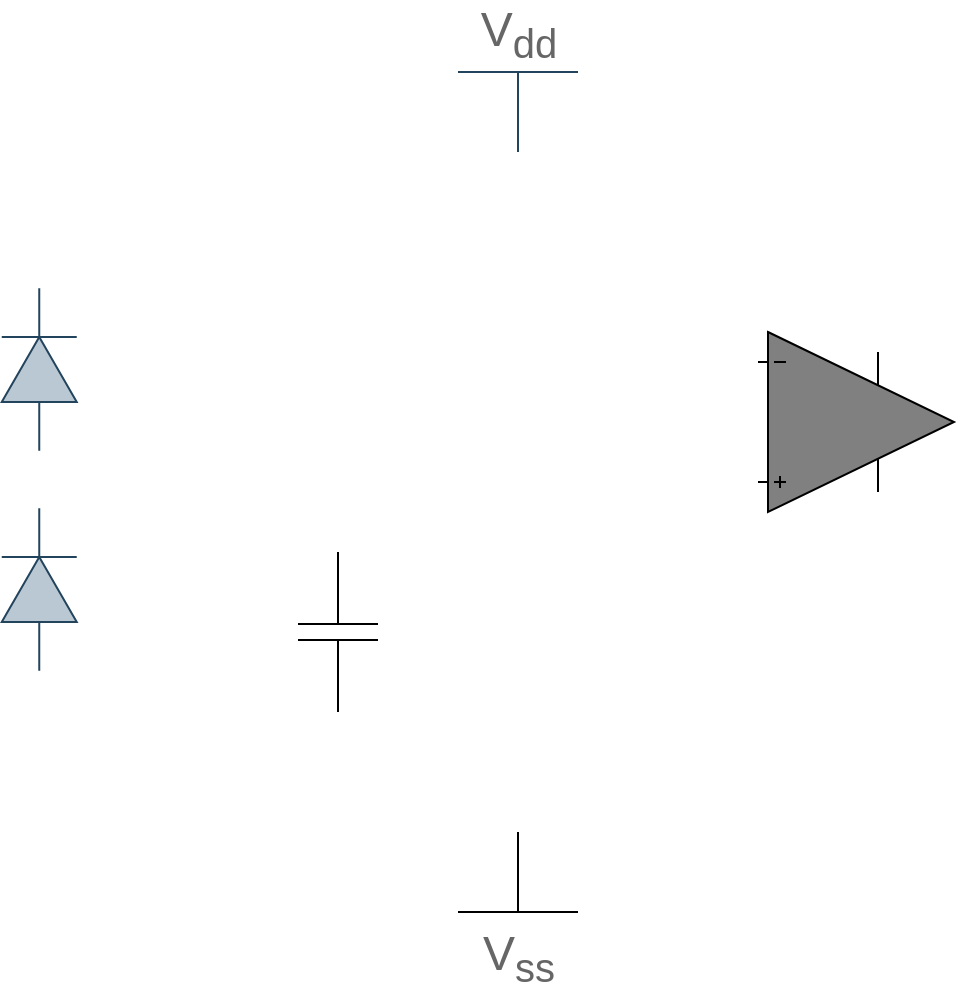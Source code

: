 <mxfile>
    <diagram id="06IbtNXLgIfeKJk-ymKH" name="Page-1">
        <mxGraphModel dx="690" dy="253" grid="1" gridSize="10" guides="1" tooltips="1" connect="1" arrows="1" fold="1" page="0" pageScale="1" pageWidth="850" pageHeight="1100" background="#ffffff" math="0" shadow="0">
            <root>
                <mxCell id="0"/>
                <mxCell id="1" parent="0"/>
                <mxCell id="4" value="" style="pointerEvents=1;fillColor=#bac8d3;verticalLabelPosition=bottom;shadow=0;dashed=0;align=center;html=1;verticalAlign=top;shape=mxgraph.electrical.diodes.diode;strokeColor=#23445d;rotation=-90;" parent="1" vertex="1">
                    <mxGeometry x="200" y="340" width="81.25" height="37.5" as="geometry"/>
                </mxCell>
                <mxCell id="5" value="&lt;font color=&quot;#666666&quot;&gt;V&lt;sub&gt;dd&lt;/sub&gt;&lt;/font&gt;" style="verticalLabelPosition=top;verticalAlign=bottom;shape=mxgraph.electrical.signal_sources.vdd;shadow=0;dashed=0;align=center;strokeWidth=1;fontSize=24;html=1;flipV=1;fillColor=#bac8d3;strokeColor=#23445d;" parent="1" vertex="1">
                    <mxGeometry x="450" y="100" width="60" height="40" as="geometry"/>
                </mxCell>
                <mxCell id="9" value="" style="verticalLabelPosition=bottom;shadow=0;dashed=0;align=center;html=1;verticalAlign=top;shape=mxgraph.electrical.abstract.operational_amp_1;fontColor=#666666;strokeColor=#000000;fillColor=#808080;" parent="1" vertex="1">
                    <mxGeometry x="600" y="230" width="98" height="90" as="geometry"/>
                </mxCell>
                <mxCell id="10" value="" style="pointerEvents=1;fillColor=#bac8d3;verticalLabelPosition=bottom;shadow=0;dashed=0;align=center;html=1;verticalAlign=top;shape=mxgraph.electrical.diodes.diode;strokeColor=#23445d;rotation=-90;" parent="1" vertex="1">
                    <mxGeometry x="200" y="230" width="81.25" height="37.5" as="geometry"/>
                </mxCell>
                <mxCell id="11" value="V&lt;sub&gt;ss&lt;/sub&gt;" style="pointerEvents=1;verticalLabelPosition=bottom;shadow=0;dashed=0;align=center;html=1;verticalAlign=top;shape=mxgraph.electrical.signal_sources.vss2;fontSize=24;flipV=1;fontColor=#666666;strokeColor=#000000;fillColor=#808080;" parent="1" vertex="1">
                    <mxGeometry x="450" y="480" width="60" height="40" as="geometry"/>
                </mxCell>
                <mxCell id="12" value="" style="pointerEvents=1;verticalLabelPosition=bottom;shadow=0;dashed=0;align=center;html=1;verticalAlign=top;shape=mxgraph.electrical.capacitors.capacitor_1;fontColor=#666666;strokeColor=#000000;fillColor=#808080;rotation=-90;" parent="1" vertex="1">
                    <mxGeometry x="350" y="360" width="80" height="40" as="geometry"/>
                </mxCell>
            </root>
        </mxGraphModel>
    </diagram>
</mxfile>